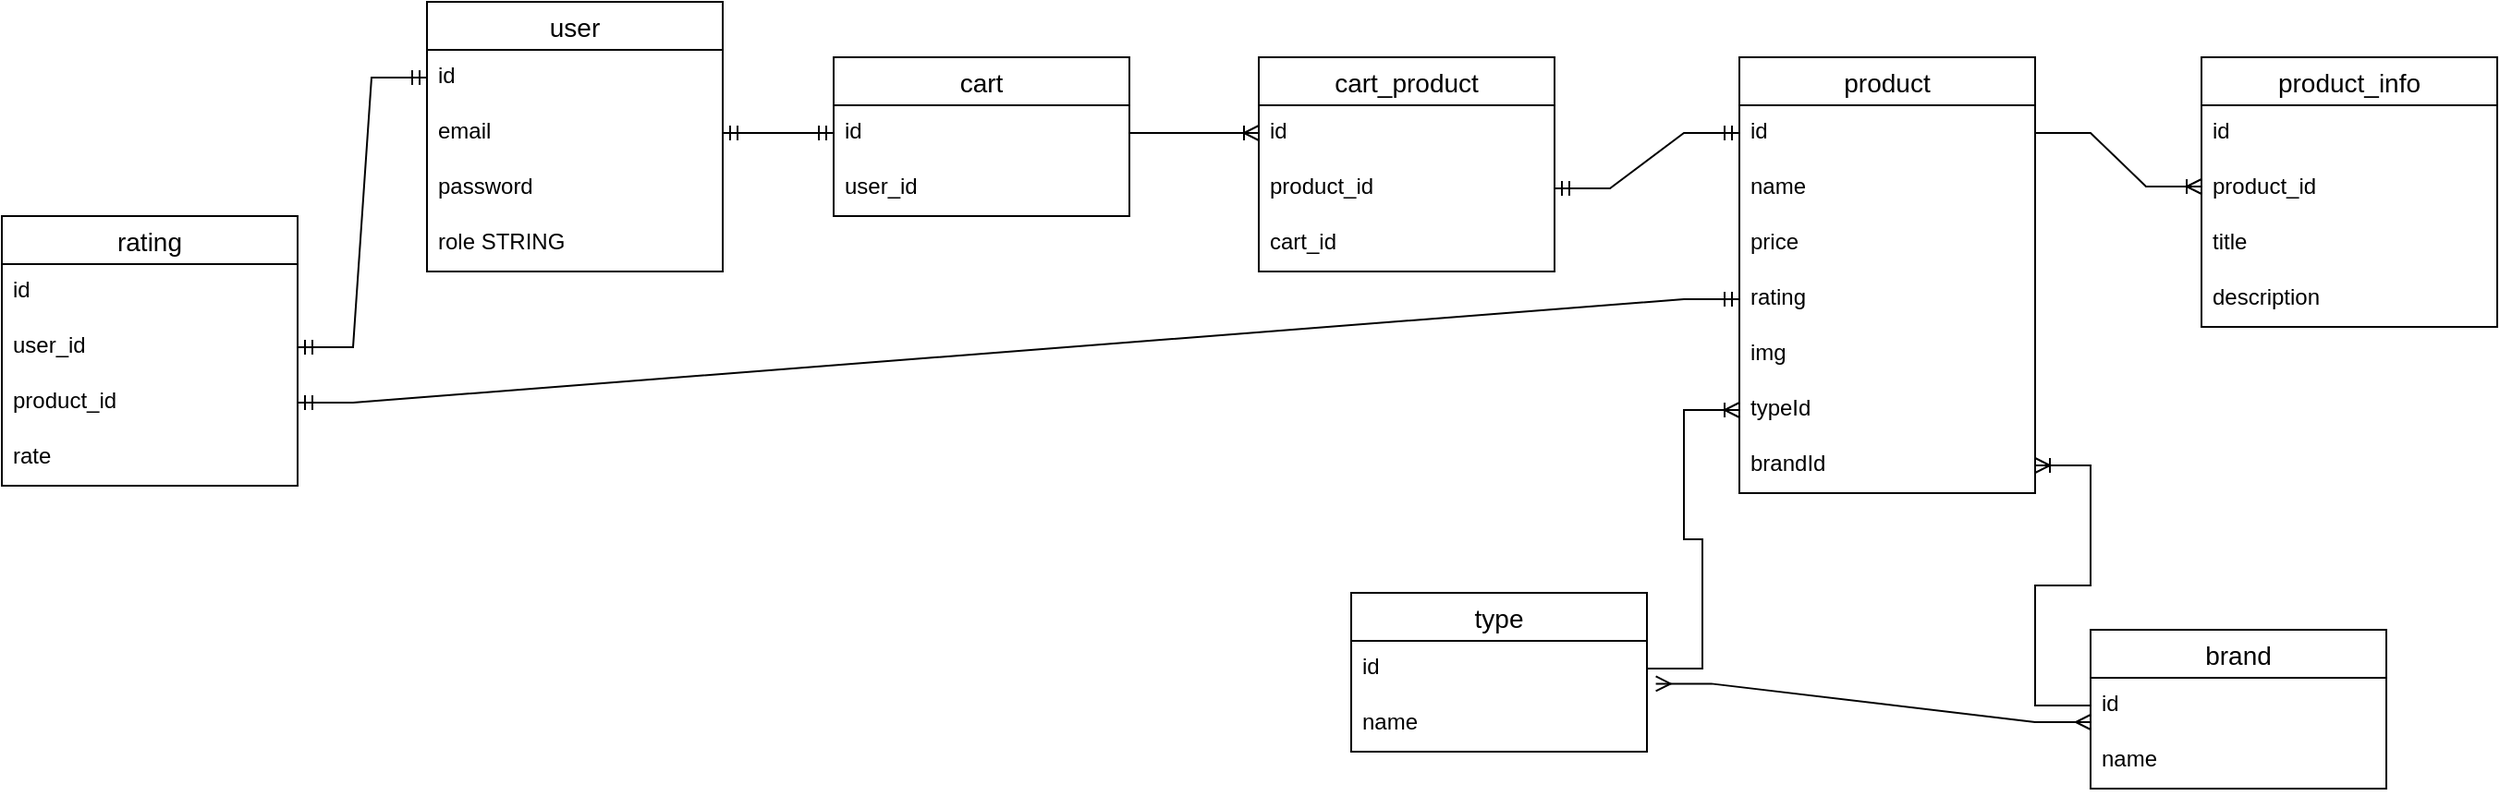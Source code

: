 <mxfile version="26.0.13">
  <diagram name="Страница — 1" id="JuMqRwqnjtHsD_2kxDPh">
    <mxGraphModel dx="2326" dy="696" grid="1" gridSize="10" guides="1" tooltips="1" connect="1" arrows="1" fold="1" page="1" pageScale="1" pageWidth="827" pageHeight="1169" math="0" shadow="0">
      <root>
        <mxCell id="0" />
        <mxCell id="1" parent="0" />
        <mxCell id="EL3UYPCnBJrdqc-du58G-2" value="user" style="swimlane;fontStyle=0;childLayout=stackLayout;horizontal=1;startSize=26;horizontalStack=0;resizeParent=1;resizeParentMax=0;resizeLast=0;collapsible=1;marginBottom=0;align=center;fontSize=14;" vertex="1" parent="1">
          <mxGeometry x="-100" y="40" width="160" height="146" as="geometry" />
        </mxCell>
        <mxCell id="EL3UYPCnBJrdqc-du58G-3" value="id" style="text;strokeColor=none;fillColor=none;spacingLeft=4;spacingRight=4;overflow=hidden;rotatable=0;points=[[0,0.5],[1,0.5]];portConstraint=eastwest;fontSize=12;whiteSpace=wrap;html=1;" vertex="1" parent="EL3UYPCnBJrdqc-du58G-2">
          <mxGeometry y="26" width="160" height="30" as="geometry" />
        </mxCell>
        <mxCell id="EL3UYPCnBJrdqc-du58G-4" value="email" style="text;strokeColor=none;fillColor=none;spacingLeft=4;spacingRight=4;overflow=hidden;rotatable=0;points=[[0,0.5],[1,0.5]];portConstraint=eastwest;fontSize=12;whiteSpace=wrap;html=1;" vertex="1" parent="EL3UYPCnBJrdqc-du58G-2">
          <mxGeometry y="56" width="160" height="30" as="geometry" />
        </mxCell>
        <mxCell id="EL3UYPCnBJrdqc-du58G-5" value="password" style="text;strokeColor=none;fillColor=none;spacingLeft=4;spacingRight=4;overflow=hidden;rotatable=0;points=[[0,0.5],[1,0.5]];portConstraint=eastwest;fontSize=12;whiteSpace=wrap;html=1;" vertex="1" parent="EL3UYPCnBJrdqc-du58G-2">
          <mxGeometry y="86" width="160" height="30" as="geometry" />
        </mxCell>
        <mxCell id="EL3UYPCnBJrdqc-du58G-8" value="role STRING" style="text;strokeColor=none;fillColor=none;spacingLeft=4;spacingRight=4;overflow=hidden;rotatable=0;points=[[0,0.5],[1,0.5]];portConstraint=eastwest;fontSize=12;whiteSpace=wrap;html=1;" vertex="1" parent="EL3UYPCnBJrdqc-du58G-2">
          <mxGeometry y="116" width="160" height="30" as="geometry" />
        </mxCell>
        <mxCell id="EL3UYPCnBJrdqc-du58G-9" value="cart" style="swimlane;fontStyle=0;childLayout=stackLayout;horizontal=1;startSize=26;horizontalStack=0;resizeParent=1;resizeParentMax=0;resizeLast=0;collapsible=1;marginBottom=0;align=center;fontSize=14;" vertex="1" parent="1">
          <mxGeometry x="120" y="70" width="160" height="86" as="geometry" />
        </mxCell>
        <mxCell id="EL3UYPCnBJrdqc-du58G-10" value="id" style="text;strokeColor=none;fillColor=none;spacingLeft=4;spacingRight=4;overflow=hidden;rotatable=0;points=[[0,0.5],[1,0.5]];portConstraint=eastwest;fontSize=12;whiteSpace=wrap;html=1;" vertex="1" parent="EL3UYPCnBJrdqc-du58G-9">
          <mxGeometry y="26" width="160" height="30" as="geometry" />
        </mxCell>
        <mxCell id="EL3UYPCnBJrdqc-du58G-11" value="user_id" style="text;strokeColor=none;fillColor=none;spacingLeft=4;spacingRight=4;overflow=hidden;rotatable=0;points=[[0,0.5],[1,0.5]];portConstraint=eastwest;fontSize=12;whiteSpace=wrap;html=1;" vertex="1" parent="EL3UYPCnBJrdqc-du58G-9">
          <mxGeometry y="56" width="160" height="30" as="geometry" />
        </mxCell>
        <mxCell id="EL3UYPCnBJrdqc-du58G-15" value="" style="edgeStyle=entityRelationEdgeStyle;fontSize=12;html=1;endArrow=ERmandOne;startArrow=ERmandOne;rounded=0;exitX=1;exitY=0.5;exitDx=0;exitDy=0;entryX=0;entryY=0.5;entryDx=0;entryDy=0;" edge="1" parent="1" source="EL3UYPCnBJrdqc-du58G-4" target="EL3UYPCnBJrdqc-du58G-10">
          <mxGeometry width="100" height="100" relative="1" as="geometry">
            <mxPoint x="140" y="290" as="sourcePoint" />
            <mxPoint x="240" y="190" as="targetPoint" />
          </mxGeometry>
        </mxCell>
        <mxCell id="EL3UYPCnBJrdqc-du58G-16" value="product" style="swimlane;fontStyle=0;childLayout=stackLayout;horizontal=1;startSize=26;horizontalStack=0;resizeParent=1;resizeParentMax=0;resizeLast=0;collapsible=1;marginBottom=0;align=center;fontSize=14;" vertex="1" parent="1">
          <mxGeometry x="610" y="70" width="160" height="236" as="geometry" />
        </mxCell>
        <mxCell id="EL3UYPCnBJrdqc-du58G-17" value="id" style="text;strokeColor=none;fillColor=none;spacingLeft=4;spacingRight=4;overflow=hidden;rotatable=0;points=[[0,0.5],[1,0.5]];portConstraint=eastwest;fontSize=12;whiteSpace=wrap;html=1;" vertex="1" parent="EL3UYPCnBJrdqc-du58G-16">
          <mxGeometry y="26" width="160" height="30" as="geometry" />
        </mxCell>
        <mxCell id="EL3UYPCnBJrdqc-du58G-18" value="name" style="text;strokeColor=none;fillColor=none;spacingLeft=4;spacingRight=4;overflow=hidden;rotatable=0;points=[[0,0.5],[1,0.5]];portConstraint=eastwest;fontSize=12;whiteSpace=wrap;html=1;" vertex="1" parent="EL3UYPCnBJrdqc-du58G-16">
          <mxGeometry y="56" width="160" height="30" as="geometry" />
        </mxCell>
        <mxCell id="EL3UYPCnBJrdqc-du58G-19" value="price" style="text;strokeColor=none;fillColor=none;spacingLeft=4;spacingRight=4;overflow=hidden;rotatable=0;points=[[0,0.5],[1,0.5]];portConstraint=eastwest;fontSize=12;whiteSpace=wrap;html=1;" vertex="1" parent="EL3UYPCnBJrdqc-du58G-16">
          <mxGeometry y="86" width="160" height="30" as="geometry" />
        </mxCell>
        <mxCell id="EL3UYPCnBJrdqc-du58G-20" value="rating" style="text;strokeColor=none;fillColor=none;spacingLeft=4;spacingRight=4;overflow=hidden;rotatable=0;points=[[0,0.5],[1,0.5]];portConstraint=eastwest;fontSize=12;whiteSpace=wrap;html=1;" vertex="1" parent="EL3UYPCnBJrdqc-du58G-16">
          <mxGeometry y="116" width="160" height="30" as="geometry" />
        </mxCell>
        <mxCell id="EL3UYPCnBJrdqc-du58G-21" value="img" style="text;strokeColor=none;fillColor=none;spacingLeft=4;spacingRight=4;overflow=hidden;rotatable=0;points=[[0,0.5],[1,0.5]];portConstraint=eastwest;fontSize=12;whiteSpace=wrap;html=1;" vertex="1" parent="EL3UYPCnBJrdqc-du58G-16">
          <mxGeometry y="146" width="160" height="30" as="geometry" />
        </mxCell>
        <mxCell id="EL3UYPCnBJrdqc-du58G-22" value="typeId" style="text;strokeColor=none;fillColor=none;spacingLeft=4;spacingRight=4;overflow=hidden;rotatable=0;points=[[0,0.5],[1,0.5]];portConstraint=eastwest;fontSize=12;whiteSpace=wrap;html=1;" vertex="1" parent="EL3UYPCnBJrdqc-du58G-16">
          <mxGeometry y="176" width="160" height="30" as="geometry" />
        </mxCell>
        <mxCell id="EL3UYPCnBJrdqc-du58G-23" value="brandId" style="text;strokeColor=none;fillColor=none;spacingLeft=4;spacingRight=4;overflow=hidden;rotatable=0;points=[[0,0.5],[1,0.5]];portConstraint=eastwest;fontSize=12;whiteSpace=wrap;html=1;" vertex="1" parent="EL3UYPCnBJrdqc-du58G-16">
          <mxGeometry y="206" width="160" height="30" as="geometry" />
        </mxCell>
        <mxCell id="EL3UYPCnBJrdqc-du58G-24" value="type" style="swimlane;fontStyle=0;childLayout=stackLayout;horizontal=1;startSize=26;horizontalStack=0;resizeParent=1;resizeParentMax=0;resizeLast=0;collapsible=1;marginBottom=0;align=center;fontSize=14;" vertex="1" parent="1">
          <mxGeometry x="400" y="360" width="160" height="86" as="geometry" />
        </mxCell>
        <mxCell id="EL3UYPCnBJrdqc-du58G-25" value="id" style="text;strokeColor=none;fillColor=none;spacingLeft=4;spacingRight=4;overflow=hidden;rotatable=0;points=[[0,0.5],[1,0.5]];portConstraint=eastwest;fontSize=12;whiteSpace=wrap;html=1;" vertex="1" parent="EL3UYPCnBJrdqc-du58G-24">
          <mxGeometry y="26" width="160" height="30" as="geometry" />
        </mxCell>
        <mxCell id="EL3UYPCnBJrdqc-du58G-26" value="name" style="text;strokeColor=none;fillColor=none;spacingLeft=4;spacingRight=4;overflow=hidden;rotatable=0;points=[[0,0.5],[1,0.5]];portConstraint=eastwest;fontSize=12;whiteSpace=wrap;html=1;" vertex="1" parent="EL3UYPCnBJrdqc-du58G-24">
          <mxGeometry y="56" width="160" height="30" as="geometry" />
        </mxCell>
        <mxCell id="EL3UYPCnBJrdqc-du58G-32" value="brand" style="swimlane;fontStyle=0;childLayout=stackLayout;horizontal=1;startSize=26;horizontalStack=0;resizeParent=1;resizeParentMax=0;resizeLast=0;collapsible=1;marginBottom=0;align=center;fontSize=14;" vertex="1" parent="1">
          <mxGeometry x="800" y="380" width="160" height="86" as="geometry" />
        </mxCell>
        <mxCell id="EL3UYPCnBJrdqc-du58G-33" value="id" style="text;strokeColor=none;fillColor=none;spacingLeft=4;spacingRight=4;overflow=hidden;rotatable=0;points=[[0,0.5],[1,0.5]];portConstraint=eastwest;fontSize=12;whiteSpace=wrap;html=1;" vertex="1" parent="EL3UYPCnBJrdqc-du58G-32">
          <mxGeometry y="26" width="160" height="30" as="geometry" />
        </mxCell>
        <mxCell id="EL3UYPCnBJrdqc-du58G-34" value="name" style="text;strokeColor=none;fillColor=none;spacingLeft=4;spacingRight=4;overflow=hidden;rotatable=0;points=[[0,0.5],[1,0.5]];portConstraint=eastwest;fontSize=12;whiteSpace=wrap;html=1;" vertex="1" parent="EL3UYPCnBJrdqc-du58G-32">
          <mxGeometry y="56" width="160" height="30" as="geometry" />
        </mxCell>
        <mxCell id="EL3UYPCnBJrdqc-du58G-40" value="" style="edgeStyle=entityRelationEdgeStyle;fontSize=12;html=1;endArrow=ERoneToMany;rounded=0;exitX=1;exitY=0.5;exitDx=0;exitDy=0;entryX=0;entryY=0.5;entryDx=0;entryDy=0;" edge="1" parent="1" source="EL3UYPCnBJrdqc-du58G-25" target="EL3UYPCnBJrdqc-du58G-22">
          <mxGeometry width="100" height="100" relative="1" as="geometry">
            <mxPoint x="220" y="380" as="sourcePoint" />
            <mxPoint x="320" y="280" as="targetPoint" />
          </mxGeometry>
        </mxCell>
        <mxCell id="EL3UYPCnBJrdqc-du58G-41" value="" style="edgeStyle=entityRelationEdgeStyle;fontSize=12;html=1;endArrow=ERoneToMany;rounded=0;exitX=0;exitY=0.5;exitDx=0;exitDy=0;entryX=1;entryY=0.5;entryDx=0;entryDy=0;" edge="1" parent="1" source="EL3UYPCnBJrdqc-du58G-33" target="EL3UYPCnBJrdqc-du58G-23">
          <mxGeometry width="100" height="100" relative="1" as="geometry">
            <mxPoint x="270" y="410" as="sourcePoint" />
            <mxPoint x="370" y="310" as="targetPoint" />
          </mxGeometry>
        </mxCell>
        <mxCell id="EL3UYPCnBJrdqc-du58G-42" value="product_info" style="swimlane;fontStyle=0;childLayout=stackLayout;horizontal=1;startSize=26;horizontalStack=0;resizeParent=1;resizeParentMax=0;resizeLast=0;collapsible=1;marginBottom=0;align=center;fontSize=14;" vertex="1" parent="1">
          <mxGeometry x="860" y="70" width="160" height="146" as="geometry" />
        </mxCell>
        <mxCell id="EL3UYPCnBJrdqc-du58G-43" value="id" style="text;strokeColor=none;fillColor=none;spacingLeft=4;spacingRight=4;overflow=hidden;rotatable=0;points=[[0,0.5],[1,0.5]];portConstraint=eastwest;fontSize=12;whiteSpace=wrap;html=1;" vertex="1" parent="EL3UYPCnBJrdqc-du58G-42">
          <mxGeometry y="26" width="160" height="30" as="geometry" />
        </mxCell>
        <mxCell id="EL3UYPCnBJrdqc-du58G-44" value="product_id" style="text;strokeColor=none;fillColor=none;spacingLeft=4;spacingRight=4;overflow=hidden;rotatable=0;points=[[0,0.5],[1,0.5]];portConstraint=eastwest;fontSize=12;whiteSpace=wrap;html=1;" vertex="1" parent="EL3UYPCnBJrdqc-du58G-42">
          <mxGeometry y="56" width="160" height="30" as="geometry" />
        </mxCell>
        <mxCell id="EL3UYPCnBJrdqc-du58G-45" value="title" style="text;strokeColor=none;fillColor=none;spacingLeft=4;spacingRight=4;overflow=hidden;rotatable=0;points=[[0,0.5],[1,0.5]];portConstraint=eastwest;fontSize=12;whiteSpace=wrap;html=1;" vertex="1" parent="EL3UYPCnBJrdqc-du58G-42">
          <mxGeometry y="86" width="160" height="30" as="geometry" />
        </mxCell>
        <mxCell id="EL3UYPCnBJrdqc-du58G-46" value="description" style="text;strokeColor=none;fillColor=none;spacingLeft=4;spacingRight=4;overflow=hidden;rotatable=0;points=[[0,0.5],[1,0.5]];portConstraint=eastwest;fontSize=12;whiteSpace=wrap;html=1;" vertex="1" parent="EL3UYPCnBJrdqc-du58G-42">
          <mxGeometry y="116" width="160" height="30" as="geometry" />
        </mxCell>
        <mxCell id="EL3UYPCnBJrdqc-du58G-50" value="" style="edgeStyle=entityRelationEdgeStyle;fontSize=12;html=1;endArrow=ERoneToMany;rounded=0;exitX=1;exitY=0.5;exitDx=0;exitDy=0;" edge="1" parent="1" source="EL3UYPCnBJrdqc-du58G-17">
          <mxGeometry width="100" height="100" relative="1" as="geometry">
            <mxPoint x="800" y="250" as="sourcePoint" />
            <mxPoint x="860" y="140" as="targetPoint" />
          </mxGeometry>
        </mxCell>
        <mxCell id="EL3UYPCnBJrdqc-du58G-51" value="cart_product" style="swimlane;fontStyle=0;childLayout=stackLayout;horizontal=1;startSize=26;horizontalStack=0;resizeParent=1;resizeParentMax=0;resizeLast=0;collapsible=1;marginBottom=0;align=center;fontSize=14;" vertex="1" parent="1">
          <mxGeometry x="350" y="70" width="160" height="116" as="geometry" />
        </mxCell>
        <mxCell id="EL3UYPCnBJrdqc-du58G-52" value="id" style="text;strokeColor=none;fillColor=none;spacingLeft=4;spacingRight=4;overflow=hidden;rotatable=0;points=[[0,0.5],[1,0.5]];portConstraint=eastwest;fontSize=12;whiteSpace=wrap;html=1;" vertex="1" parent="EL3UYPCnBJrdqc-du58G-51">
          <mxGeometry y="26" width="160" height="30" as="geometry" />
        </mxCell>
        <mxCell id="EL3UYPCnBJrdqc-du58G-53" value="product_id" style="text;strokeColor=none;fillColor=none;spacingLeft=4;spacingRight=4;overflow=hidden;rotatable=0;points=[[0,0.5],[1,0.5]];portConstraint=eastwest;fontSize=12;whiteSpace=wrap;html=1;" vertex="1" parent="EL3UYPCnBJrdqc-du58G-51">
          <mxGeometry y="56" width="160" height="30" as="geometry" />
        </mxCell>
        <mxCell id="EL3UYPCnBJrdqc-du58G-57" value="cart_id" style="text;strokeColor=none;fillColor=none;spacingLeft=4;spacingRight=4;overflow=hidden;rotatable=0;points=[[0,0.5],[1,0.5]];portConstraint=eastwest;fontSize=12;whiteSpace=wrap;html=1;" vertex="1" parent="EL3UYPCnBJrdqc-du58G-51">
          <mxGeometry y="86" width="160" height="30" as="geometry" />
        </mxCell>
        <mxCell id="EL3UYPCnBJrdqc-du58G-58" value="" style="edgeStyle=entityRelationEdgeStyle;fontSize=12;html=1;endArrow=ERoneToMany;rounded=0;exitX=1;exitY=0.5;exitDx=0;exitDy=0;entryX=0;entryY=0.5;entryDx=0;entryDy=0;" edge="1" parent="1" source="EL3UYPCnBJrdqc-du58G-10" target="EL3UYPCnBJrdqc-du58G-52">
          <mxGeometry width="100" height="100" relative="1" as="geometry">
            <mxPoint x="280" y="320" as="sourcePoint" />
            <mxPoint x="380" y="220" as="targetPoint" />
          </mxGeometry>
        </mxCell>
        <mxCell id="EL3UYPCnBJrdqc-du58G-60" value="" style="edgeStyle=entityRelationEdgeStyle;fontSize=12;html=1;endArrow=ERmandOne;startArrow=ERmandOne;rounded=0;exitX=1;exitY=0.5;exitDx=0;exitDy=0;entryX=0;entryY=0.5;entryDx=0;entryDy=0;" edge="1" parent="1" source="EL3UYPCnBJrdqc-du58G-53" target="EL3UYPCnBJrdqc-du58G-17">
          <mxGeometry width="100" height="100" relative="1" as="geometry">
            <mxPoint x="360" y="330" as="sourcePoint" />
            <mxPoint x="460" y="230" as="targetPoint" />
          </mxGeometry>
        </mxCell>
        <mxCell id="EL3UYPCnBJrdqc-du58G-61" value="rating" style="swimlane;fontStyle=0;childLayout=stackLayout;horizontal=1;startSize=26;horizontalStack=0;resizeParent=1;resizeParentMax=0;resizeLast=0;collapsible=1;marginBottom=0;align=center;fontSize=14;" vertex="1" parent="1">
          <mxGeometry x="-330" y="156" width="160" height="146" as="geometry" />
        </mxCell>
        <mxCell id="EL3UYPCnBJrdqc-du58G-62" value="id" style="text;strokeColor=none;fillColor=none;spacingLeft=4;spacingRight=4;overflow=hidden;rotatable=0;points=[[0,0.5],[1,0.5]];portConstraint=eastwest;fontSize=12;whiteSpace=wrap;html=1;" vertex="1" parent="EL3UYPCnBJrdqc-du58G-61">
          <mxGeometry y="26" width="160" height="30" as="geometry" />
        </mxCell>
        <mxCell id="EL3UYPCnBJrdqc-du58G-63" value="user_id" style="text;strokeColor=none;fillColor=none;spacingLeft=4;spacingRight=4;overflow=hidden;rotatable=0;points=[[0,0.5],[1,0.5]];portConstraint=eastwest;fontSize=12;whiteSpace=wrap;html=1;" vertex="1" parent="EL3UYPCnBJrdqc-du58G-61">
          <mxGeometry y="56" width="160" height="30" as="geometry" />
        </mxCell>
        <mxCell id="EL3UYPCnBJrdqc-du58G-64" value="product_id" style="text;strokeColor=none;fillColor=none;spacingLeft=4;spacingRight=4;overflow=hidden;rotatable=0;points=[[0,0.5],[1,0.5]];portConstraint=eastwest;fontSize=12;whiteSpace=wrap;html=1;" vertex="1" parent="EL3UYPCnBJrdqc-du58G-61">
          <mxGeometry y="86" width="160" height="30" as="geometry" />
        </mxCell>
        <mxCell id="EL3UYPCnBJrdqc-du58G-65" value="rate" style="text;strokeColor=none;fillColor=none;spacingLeft=4;spacingRight=4;overflow=hidden;rotatable=0;points=[[0,0.5],[1,0.5]];portConstraint=eastwest;fontSize=12;whiteSpace=wrap;html=1;" vertex="1" parent="EL3UYPCnBJrdqc-du58G-61">
          <mxGeometry y="116" width="160" height="30" as="geometry" />
        </mxCell>
        <mxCell id="EL3UYPCnBJrdqc-du58G-66" value="" style="edgeStyle=entityRelationEdgeStyle;fontSize=12;html=1;endArrow=ERmandOne;startArrow=ERmandOne;rounded=0;entryX=1;entryY=0.5;entryDx=0;entryDy=0;exitX=0;exitY=0.5;exitDx=0;exitDy=0;" edge="1" parent="1" source="EL3UYPCnBJrdqc-du58G-3" target="EL3UYPCnBJrdqc-du58G-63">
          <mxGeometry width="100" height="100" relative="1" as="geometry">
            <mxPoint x="-200" y="90" as="sourcePoint" />
            <mxPoint x="-190" y="293" as="targetPoint" />
            <Array as="points">
              <mxPoint x="-230" y="182" />
              <mxPoint x="-230" y="192" />
              <mxPoint x="-190" y="180" />
              <mxPoint x="-180" y="190" />
              <mxPoint x="-180" y="240" />
              <mxPoint x="-140" y="230" />
            </Array>
          </mxGeometry>
        </mxCell>
        <mxCell id="EL3UYPCnBJrdqc-du58G-68" value="" style="edgeStyle=entityRelationEdgeStyle;fontSize=12;html=1;endArrow=ERmandOne;startArrow=ERmandOne;rounded=0;entryX=0;entryY=0.5;entryDx=0;entryDy=0;exitX=1;exitY=0.5;exitDx=0;exitDy=0;" edge="1" parent="1" source="EL3UYPCnBJrdqc-du58G-64" target="EL3UYPCnBJrdqc-du58G-20">
          <mxGeometry width="100" height="100" relative="1" as="geometry">
            <mxPoint x="-40" y="260" as="sourcePoint" />
            <mxPoint x="-90" y="330" as="targetPoint" />
            <Array as="points">
              <mxPoint x="-170" y="361" />
              <mxPoint x="-170" y="371" />
              <mxPoint x="-130" y="359" />
              <mxPoint x="-120" y="369" />
              <mxPoint x="-120" y="419" />
              <mxPoint x="-80" y="409" />
            </Array>
          </mxGeometry>
        </mxCell>
        <mxCell id="EL3UYPCnBJrdqc-du58G-69" value="" style="edgeStyle=entityRelationEdgeStyle;fontSize=12;html=1;endArrow=ERmany;startArrow=ERmany;rounded=0;exitX=1.03;exitY=-0.227;exitDx=0;exitDy=0;exitPerimeter=0;" edge="1" parent="1" source="EL3UYPCnBJrdqc-du58G-26">
          <mxGeometry width="100" height="100" relative="1" as="geometry">
            <mxPoint x="740" y="620" as="sourcePoint" />
            <mxPoint x="800" y="430" as="targetPoint" />
          </mxGeometry>
        </mxCell>
      </root>
    </mxGraphModel>
  </diagram>
</mxfile>
